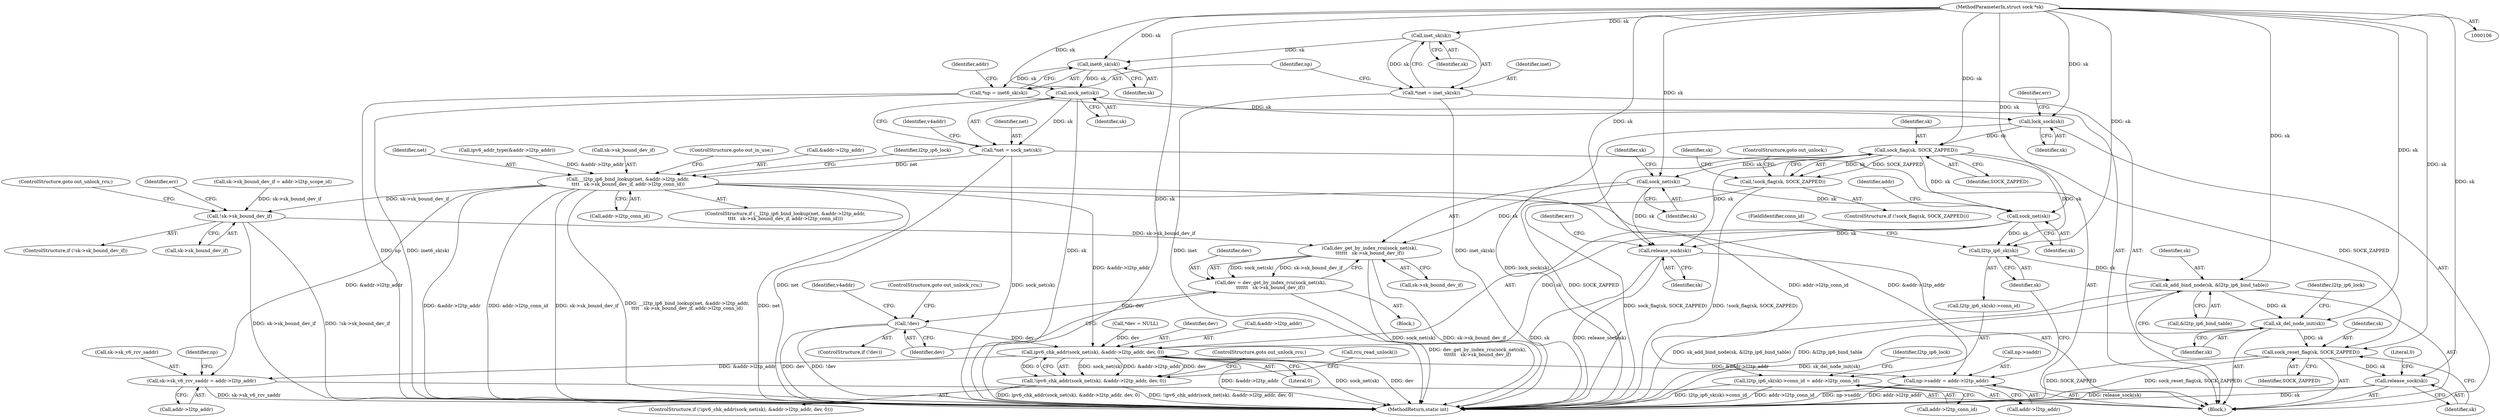 digraph "0_linux_32c231164b762dddefa13af5a0101032c70b50ef_0@pointer" {
"1000107" [label="(MethodParameterIn,struct sock *sk)"];
"1000114" [label="(Call,inet_sk(sk))"];
"1000112" [label="(Call,*inet = inet_sk(sk))"];
"1000119" [label="(Call,inet6_sk(sk))"];
"1000117" [label="(Call,*np = inet6_sk(sk))"];
"1000130" [label="(Call,sock_net(sk))"];
"1000128" [label="(Call,*net = sock_net(sk))"];
"1000185" [label="(Call,__l2tp_ip6_bind_lookup(net, &addr->l2tp_addr,\n\t\t\t\t   sk->sk_bound_dev_if, addr->l2tp_conn_id))"];
"1000253" [label="(Call,!sk->sk_bound_dev_if)"];
"1000264" [label="(Call,dev_get_by_index_rcu(sock_net(sk),\n\t\t\t\t\t\t   sk->sk_bound_dev_if))"];
"1000262" [label="(Call,dev = dev_get_by_index_rcu(sock_net(sk),\n\t\t\t\t\t\t   sk->sk_bound_dev_if))"];
"1000271" [label="(Call,!dev)"];
"1000283" [label="(Call,ipv6_chk_addr(sock_net(sk), &addr->l2tp_addr, dev, 0))"];
"1000282" [label="(Call,!ipv6_chk_addr(sock_net(sk), &addr->l2tp_addr, dev, 0))"];
"1000303" [label="(Call,sk->sk_v6_rcv_saddr = addr->l2tp_addr)"];
"1000310" [label="(Call,np->saddr = addr->l2tp_addr)"];
"1000317" [label="(Call,l2tp_ip6_sk(sk)->conn_id = addr->l2tp_conn_id)"];
"1000201" [label="(Call,lock_sock(sk))"];
"1000209" [label="(Call,sock_flag(sk, SOCK_ZAPPED))"];
"1000208" [label="(Call,!sock_flag(sk, SOCK_ZAPPED))"];
"1000265" [label="(Call,sock_net(sk))"];
"1000284" [label="(Call,sock_net(sk))"];
"1000319" [label="(Call,l2tp_ip6_sk(sk))"];
"1000328" [label="(Call,sk_add_bind_node(sk, &l2tp_ip6_bind_table))"];
"1000332" [label="(Call,sk_del_node_init(sk))"];
"1000337" [label="(Call,sock_reset_flag(sk, SOCK_ZAPPED))"];
"1000340" [label="(Call,release_sock(sk))"];
"1000347" [label="(Call,release_sock(sk))"];
"1000281" [label="(ControlStructure,if (!ipv6_chk_addr(sock_net(sk), &addr->l2tp_addr, dev, 0)))"];
"1000272" [label="(Identifier,dev)"];
"1000282" [label="(Call,!ipv6_chk_addr(sock_net(sk), &addr->l2tp_addr, dev, 0))"];
"1000314" [label="(Call,addr->l2tp_addr)"];
"1000330" [label="(Call,&l2tp_ip6_bind_table)"];
"1000123" [label="(Identifier,addr)"];
"1000267" [label="(Call,sk->sk_bound_dev_if)"];
"1000266" [label="(Identifier,sk)"];
"1000317" [label="(Call,l2tp_ip6_sk(sk)->conn_id = addr->l2tp_conn_id)"];
"1000216" [label="(Identifier,sk)"];
"1000257" [label="(ControlStructure,goto out_unlock_rcu;)"];
"1000112" [label="(Call,*inet = inet_sk(sk))"];
"1000340" [label="(Call,release_sock(sk))"];
"1000318" [label="(Call,l2tp_ip6_sk(sk)->conn_id)"];
"1000212" [label="(ControlStructure,goto out_unlock;)"];
"1000328" [label="(Call,sk_add_bind_node(sk, &l2tp_ip6_bind_table))"];
"1000114" [label="(Call,inet_sk(sk))"];
"1000194" [label="(Call,addr->l2tp_conn_id)"];
"1000210" [label="(Identifier,sk)"];
"1000350" [label="(Identifier,err)"];
"1000320" [label="(Identifier,sk)"];
"1000259" [label="(Identifier,err)"];
"1000265" [label="(Call,sock_net(sk))"];
"1000118" [label="(Identifier,np)"];
"1000312" [label="(Identifier,np)"];
"1000129" [label="(Identifier,net)"];
"1000284" [label="(Call,sock_net(sk))"];
"1000209" [label="(Call,sock_flag(sk, SOCK_ZAPPED))"];
"1000275" [label="(Identifier,v4addr)"];
"1000185" [label="(Call,__l2tp_ip6_bind_lookup(net, &addr->l2tp_addr,\n\t\t\t\t   sk->sk_bound_dev_if, addr->l2tp_conn_id))"];
"1000252" [label="(ControlStructure,if (!sk->sk_bound_dev_if))"];
"1000134" [label="(Identifier,v4addr)"];
"1000128" [label="(Call,*net = sock_net(sk))"];
"1000207" [label="(ControlStructure,if (!sock_flag(sk, SOCK_ZAPPED)))"];
"1000303" [label="(Call,sk->sk_v6_rcv_saddr = addr->l2tp_addr)"];
"1000263" [label="(Identifier,dev)"];
"1000341" [label="(Identifier,sk)"];
"1000158" [label="(Call,ipv6_addr_type(&addr->l2tp_addr))"];
"1000204" [label="(Identifier,err)"];
"1000285" [label="(Identifier,sk)"];
"1000234" [label="(Block,)"];
"1000191" [label="(Call,sk->sk_bound_dev_if)"];
"1000262" [label="(Call,dev = dev_get_by_index_rcu(sock_net(sk),\n\t\t\t\t\t\t   sk->sk_bound_dev_if))"];
"1000337" [label="(Call,sock_reset_flag(sk, SOCK_ZAPPED))"];
"1000327" [label="(Identifier,l2tp_ip6_lock)"];
"1000336" [label="(Identifier,l2tp_ip6_lock)"];
"1000117" [label="(Call,*np = inet6_sk(sk))"];
"1000119" [label="(Call,inet6_sk(sk))"];
"1000283" [label="(Call,ipv6_chk_addr(sock_net(sk), &addr->l2tp_addr, dev, 0))"];
"1000268" [label="(Identifier,sk)"];
"1000110" [label="(Block,)"];
"1000253" [label="(Call,!sk->sk_bound_dev_if)"];
"1000270" [label="(ControlStructure,if (!dev))"];
"1000113" [label="(Identifier,inet)"];
"1000254" [label="(Call,sk->sk_bound_dev_if)"];
"1000311" [label="(Call,np->saddr)"];
"1000347" [label="(Call,release_sock(sk))"];
"1000357" [label="(MethodReturn,static int)"];
"1000310" [label="(Call,np->saddr = addr->l2tp_addr)"];
"1000107" [label="(MethodParameterIn,struct sock *sk)"];
"1000202" [label="(Identifier,sk)"];
"1000197" [label="(ControlStructure,goto out_in_use;)"];
"1000211" [label="(Identifier,SOCK_ZAPPED)"];
"1000339" [label="(Identifier,SOCK_ZAPPED)"];
"1000187" [label="(Call,&addr->l2tp_addr)"];
"1000333" [label="(Identifier,sk)"];
"1000304" [label="(Call,sk->sk_v6_rcv_saddr)"];
"1000329" [label="(Identifier,sk)"];
"1000307" [label="(Call,addr->l2tp_addr)"];
"1000286" [label="(Call,&addr->l2tp_addr)"];
"1000338" [label="(Identifier,sk)"];
"1000291" [label="(Literal,0)"];
"1000321" [label="(FieldIdentifier,conn_id)"];
"1000200" [label="(Identifier,l2tp_ip6_lock)"];
"1000348" [label="(Identifier,sk)"];
"1000115" [label="(Identifier,sk)"];
"1000273" [label="(ControlStructure,goto out_unlock_rcu;)"];
"1000227" [label="(Call,*dev = NULL)"];
"1000186" [label="(Identifier,net)"];
"1000319" [label="(Call,l2tp_ip6_sk(sk))"];
"1000332" [label="(Call,sk_del_node_init(sk))"];
"1000131" [label="(Identifier,sk)"];
"1000290" [label="(Identifier,dev)"];
"1000184" [label="(ControlStructure,if (__l2tp_ip6_bind_lookup(net, &addr->l2tp_addr,\n\t\t\t\t   sk->sk_bound_dev_if, addr->l2tp_conn_id)))"];
"1000271" [label="(Call,!dev)"];
"1000292" [label="(ControlStructure,goto out_unlock_rcu;)"];
"1000201" [label="(Call,lock_sock(sk))"];
"1000120" [label="(Identifier,sk)"];
"1000288" [label="(Identifier,addr)"];
"1000322" [label="(Call,addr->l2tp_conn_id)"];
"1000264" [label="(Call,dev_get_by_index_rcu(sock_net(sk),\n\t\t\t\t\t\t   sk->sk_bound_dev_if))"];
"1000130" [label="(Call,sock_net(sk))"];
"1000245" [label="(Call,sk->sk_bound_dev_if = addr->l2tp_scope_id)"];
"1000343" [label="(Literal,0)"];
"1000208" [label="(Call,!sock_flag(sk, SOCK_ZAPPED))"];
"1000293" [label="(Call,rcu_read_unlock())"];
"1000107" -> "1000106"  [label="AST: "];
"1000107" -> "1000357"  [label="DDG: sk"];
"1000107" -> "1000114"  [label="DDG: sk"];
"1000107" -> "1000119"  [label="DDG: sk"];
"1000107" -> "1000130"  [label="DDG: sk"];
"1000107" -> "1000201"  [label="DDG: sk"];
"1000107" -> "1000209"  [label="DDG: sk"];
"1000107" -> "1000265"  [label="DDG: sk"];
"1000107" -> "1000284"  [label="DDG: sk"];
"1000107" -> "1000319"  [label="DDG: sk"];
"1000107" -> "1000328"  [label="DDG: sk"];
"1000107" -> "1000332"  [label="DDG: sk"];
"1000107" -> "1000337"  [label="DDG: sk"];
"1000107" -> "1000340"  [label="DDG: sk"];
"1000107" -> "1000347"  [label="DDG: sk"];
"1000114" -> "1000112"  [label="AST: "];
"1000114" -> "1000115"  [label="CFG: "];
"1000115" -> "1000114"  [label="AST: "];
"1000112" -> "1000114"  [label="CFG: "];
"1000114" -> "1000112"  [label="DDG: sk"];
"1000114" -> "1000119"  [label="DDG: sk"];
"1000112" -> "1000110"  [label="AST: "];
"1000113" -> "1000112"  [label="AST: "];
"1000118" -> "1000112"  [label="CFG: "];
"1000112" -> "1000357"  [label="DDG: inet_sk(sk)"];
"1000112" -> "1000357"  [label="DDG: inet"];
"1000119" -> "1000117"  [label="AST: "];
"1000119" -> "1000120"  [label="CFG: "];
"1000120" -> "1000119"  [label="AST: "];
"1000117" -> "1000119"  [label="CFG: "];
"1000119" -> "1000117"  [label="DDG: sk"];
"1000119" -> "1000130"  [label="DDG: sk"];
"1000117" -> "1000110"  [label="AST: "];
"1000118" -> "1000117"  [label="AST: "];
"1000123" -> "1000117"  [label="CFG: "];
"1000117" -> "1000357"  [label="DDG: np"];
"1000117" -> "1000357"  [label="DDG: inet6_sk(sk)"];
"1000130" -> "1000128"  [label="AST: "];
"1000130" -> "1000131"  [label="CFG: "];
"1000131" -> "1000130"  [label="AST: "];
"1000128" -> "1000130"  [label="CFG: "];
"1000130" -> "1000357"  [label="DDG: sk"];
"1000130" -> "1000128"  [label="DDG: sk"];
"1000130" -> "1000201"  [label="DDG: sk"];
"1000128" -> "1000110"  [label="AST: "];
"1000129" -> "1000128"  [label="AST: "];
"1000134" -> "1000128"  [label="CFG: "];
"1000128" -> "1000357"  [label="DDG: sock_net(sk)"];
"1000128" -> "1000357"  [label="DDG: net"];
"1000128" -> "1000185"  [label="DDG: net"];
"1000185" -> "1000184"  [label="AST: "];
"1000185" -> "1000194"  [label="CFG: "];
"1000186" -> "1000185"  [label="AST: "];
"1000187" -> "1000185"  [label="AST: "];
"1000191" -> "1000185"  [label="AST: "];
"1000194" -> "1000185"  [label="AST: "];
"1000197" -> "1000185"  [label="CFG: "];
"1000200" -> "1000185"  [label="CFG: "];
"1000185" -> "1000357"  [label="DDG: __l2tp_ip6_bind_lookup(net, &addr->l2tp_addr,\n\t\t\t\t   sk->sk_bound_dev_if, addr->l2tp_conn_id)"];
"1000185" -> "1000357"  [label="DDG: net"];
"1000185" -> "1000357"  [label="DDG: &addr->l2tp_addr"];
"1000185" -> "1000357"  [label="DDG: addr->l2tp_conn_id"];
"1000185" -> "1000357"  [label="DDG: sk->sk_bound_dev_if"];
"1000158" -> "1000185"  [label="DDG: &addr->l2tp_addr"];
"1000185" -> "1000253"  [label="DDG: sk->sk_bound_dev_if"];
"1000185" -> "1000283"  [label="DDG: &addr->l2tp_addr"];
"1000185" -> "1000303"  [label="DDG: &addr->l2tp_addr"];
"1000185" -> "1000310"  [label="DDG: &addr->l2tp_addr"];
"1000185" -> "1000317"  [label="DDG: addr->l2tp_conn_id"];
"1000253" -> "1000252"  [label="AST: "];
"1000253" -> "1000254"  [label="CFG: "];
"1000254" -> "1000253"  [label="AST: "];
"1000257" -> "1000253"  [label="CFG: "];
"1000259" -> "1000253"  [label="CFG: "];
"1000253" -> "1000357"  [label="DDG: !sk->sk_bound_dev_if"];
"1000253" -> "1000357"  [label="DDG: sk->sk_bound_dev_if"];
"1000245" -> "1000253"  [label="DDG: sk->sk_bound_dev_if"];
"1000253" -> "1000264"  [label="DDG: sk->sk_bound_dev_if"];
"1000264" -> "1000262"  [label="AST: "];
"1000264" -> "1000267"  [label="CFG: "];
"1000265" -> "1000264"  [label="AST: "];
"1000267" -> "1000264"  [label="AST: "];
"1000262" -> "1000264"  [label="CFG: "];
"1000264" -> "1000357"  [label="DDG: sock_net(sk)"];
"1000264" -> "1000357"  [label="DDG: sk->sk_bound_dev_if"];
"1000264" -> "1000262"  [label="DDG: sock_net(sk)"];
"1000264" -> "1000262"  [label="DDG: sk->sk_bound_dev_if"];
"1000265" -> "1000264"  [label="DDG: sk"];
"1000262" -> "1000234"  [label="AST: "];
"1000263" -> "1000262"  [label="AST: "];
"1000272" -> "1000262"  [label="CFG: "];
"1000262" -> "1000357"  [label="DDG: dev_get_by_index_rcu(sock_net(sk),\n\t\t\t\t\t\t   sk->sk_bound_dev_if)"];
"1000262" -> "1000271"  [label="DDG: dev"];
"1000271" -> "1000270"  [label="AST: "];
"1000271" -> "1000272"  [label="CFG: "];
"1000272" -> "1000271"  [label="AST: "];
"1000273" -> "1000271"  [label="CFG: "];
"1000275" -> "1000271"  [label="CFG: "];
"1000271" -> "1000357"  [label="DDG: dev"];
"1000271" -> "1000357"  [label="DDG: !dev"];
"1000271" -> "1000283"  [label="DDG: dev"];
"1000283" -> "1000282"  [label="AST: "];
"1000283" -> "1000291"  [label="CFG: "];
"1000284" -> "1000283"  [label="AST: "];
"1000286" -> "1000283"  [label="AST: "];
"1000290" -> "1000283"  [label="AST: "];
"1000291" -> "1000283"  [label="AST: "];
"1000282" -> "1000283"  [label="CFG: "];
"1000283" -> "1000357"  [label="DDG: &addr->l2tp_addr"];
"1000283" -> "1000357"  [label="DDG: sock_net(sk)"];
"1000283" -> "1000357"  [label="DDG: dev"];
"1000283" -> "1000282"  [label="DDG: sock_net(sk)"];
"1000283" -> "1000282"  [label="DDG: &addr->l2tp_addr"];
"1000283" -> "1000282"  [label="DDG: dev"];
"1000283" -> "1000282"  [label="DDG: 0"];
"1000284" -> "1000283"  [label="DDG: sk"];
"1000227" -> "1000283"  [label="DDG: dev"];
"1000283" -> "1000303"  [label="DDG: &addr->l2tp_addr"];
"1000283" -> "1000310"  [label="DDG: &addr->l2tp_addr"];
"1000282" -> "1000281"  [label="AST: "];
"1000292" -> "1000282"  [label="CFG: "];
"1000293" -> "1000282"  [label="CFG: "];
"1000282" -> "1000357"  [label="DDG: !ipv6_chk_addr(sock_net(sk), &addr->l2tp_addr, dev, 0)"];
"1000282" -> "1000357"  [label="DDG: ipv6_chk_addr(sock_net(sk), &addr->l2tp_addr, dev, 0)"];
"1000303" -> "1000110"  [label="AST: "];
"1000303" -> "1000307"  [label="CFG: "];
"1000304" -> "1000303"  [label="AST: "];
"1000307" -> "1000303"  [label="AST: "];
"1000312" -> "1000303"  [label="CFG: "];
"1000303" -> "1000357"  [label="DDG: sk->sk_v6_rcv_saddr"];
"1000310" -> "1000110"  [label="AST: "];
"1000310" -> "1000314"  [label="CFG: "];
"1000311" -> "1000310"  [label="AST: "];
"1000314" -> "1000310"  [label="AST: "];
"1000320" -> "1000310"  [label="CFG: "];
"1000310" -> "1000357"  [label="DDG: np->saddr"];
"1000310" -> "1000357"  [label="DDG: addr->l2tp_addr"];
"1000317" -> "1000110"  [label="AST: "];
"1000317" -> "1000322"  [label="CFG: "];
"1000318" -> "1000317"  [label="AST: "];
"1000322" -> "1000317"  [label="AST: "];
"1000327" -> "1000317"  [label="CFG: "];
"1000317" -> "1000357"  [label="DDG: l2tp_ip6_sk(sk)->conn_id"];
"1000317" -> "1000357"  [label="DDG: addr->l2tp_conn_id"];
"1000201" -> "1000110"  [label="AST: "];
"1000201" -> "1000202"  [label="CFG: "];
"1000202" -> "1000201"  [label="AST: "];
"1000204" -> "1000201"  [label="CFG: "];
"1000201" -> "1000357"  [label="DDG: lock_sock(sk)"];
"1000201" -> "1000209"  [label="DDG: sk"];
"1000209" -> "1000208"  [label="AST: "];
"1000209" -> "1000211"  [label="CFG: "];
"1000210" -> "1000209"  [label="AST: "];
"1000211" -> "1000209"  [label="AST: "];
"1000208" -> "1000209"  [label="CFG: "];
"1000209" -> "1000357"  [label="DDG: SOCK_ZAPPED"];
"1000209" -> "1000208"  [label="DDG: sk"];
"1000209" -> "1000208"  [label="DDG: SOCK_ZAPPED"];
"1000209" -> "1000265"  [label="DDG: sk"];
"1000209" -> "1000284"  [label="DDG: sk"];
"1000209" -> "1000319"  [label="DDG: sk"];
"1000209" -> "1000337"  [label="DDG: SOCK_ZAPPED"];
"1000209" -> "1000347"  [label="DDG: sk"];
"1000208" -> "1000207"  [label="AST: "];
"1000212" -> "1000208"  [label="CFG: "];
"1000216" -> "1000208"  [label="CFG: "];
"1000208" -> "1000357"  [label="DDG: sock_flag(sk, SOCK_ZAPPED)"];
"1000208" -> "1000357"  [label="DDG: !sock_flag(sk, SOCK_ZAPPED)"];
"1000265" -> "1000266"  [label="CFG: "];
"1000266" -> "1000265"  [label="AST: "];
"1000268" -> "1000265"  [label="CFG: "];
"1000265" -> "1000284"  [label="DDG: sk"];
"1000265" -> "1000347"  [label="DDG: sk"];
"1000284" -> "1000285"  [label="CFG: "];
"1000285" -> "1000284"  [label="AST: "];
"1000288" -> "1000284"  [label="CFG: "];
"1000284" -> "1000319"  [label="DDG: sk"];
"1000284" -> "1000347"  [label="DDG: sk"];
"1000319" -> "1000318"  [label="AST: "];
"1000319" -> "1000320"  [label="CFG: "];
"1000320" -> "1000319"  [label="AST: "];
"1000321" -> "1000319"  [label="CFG: "];
"1000319" -> "1000328"  [label="DDG: sk"];
"1000328" -> "1000110"  [label="AST: "];
"1000328" -> "1000330"  [label="CFG: "];
"1000329" -> "1000328"  [label="AST: "];
"1000330" -> "1000328"  [label="AST: "];
"1000333" -> "1000328"  [label="CFG: "];
"1000328" -> "1000357"  [label="DDG: sk_add_bind_node(sk, &l2tp_ip6_bind_table)"];
"1000328" -> "1000357"  [label="DDG: &l2tp_ip6_bind_table"];
"1000328" -> "1000332"  [label="DDG: sk"];
"1000332" -> "1000110"  [label="AST: "];
"1000332" -> "1000333"  [label="CFG: "];
"1000333" -> "1000332"  [label="AST: "];
"1000336" -> "1000332"  [label="CFG: "];
"1000332" -> "1000357"  [label="DDG: sk_del_node_init(sk)"];
"1000332" -> "1000337"  [label="DDG: sk"];
"1000337" -> "1000110"  [label="AST: "];
"1000337" -> "1000339"  [label="CFG: "];
"1000338" -> "1000337"  [label="AST: "];
"1000339" -> "1000337"  [label="AST: "];
"1000341" -> "1000337"  [label="CFG: "];
"1000337" -> "1000357"  [label="DDG: SOCK_ZAPPED"];
"1000337" -> "1000357"  [label="DDG: sock_reset_flag(sk, SOCK_ZAPPED)"];
"1000337" -> "1000340"  [label="DDG: sk"];
"1000340" -> "1000110"  [label="AST: "];
"1000340" -> "1000341"  [label="CFG: "];
"1000341" -> "1000340"  [label="AST: "];
"1000343" -> "1000340"  [label="CFG: "];
"1000340" -> "1000357"  [label="DDG: release_sock(sk)"];
"1000340" -> "1000357"  [label="DDG: sk"];
"1000347" -> "1000110"  [label="AST: "];
"1000347" -> "1000348"  [label="CFG: "];
"1000348" -> "1000347"  [label="AST: "];
"1000350" -> "1000347"  [label="CFG: "];
"1000347" -> "1000357"  [label="DDG: sk"];
"1000347" -> "1000357"  [label="DDG: release_sock(sk)"];
}
